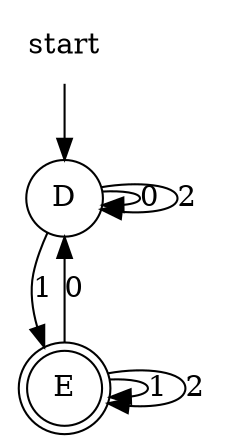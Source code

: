 digraph automaton1 {
	node [shape=none]; start;
	node [shape=doublecircle]; E;
	node [shape=circle];
	start -> D;
	D -> D [label=0];
	D -> E [label=1];
	D -> D [label=2];
	E -> D [label=0];
	E -> E [label=1];
	E -> E [label=2];
}
